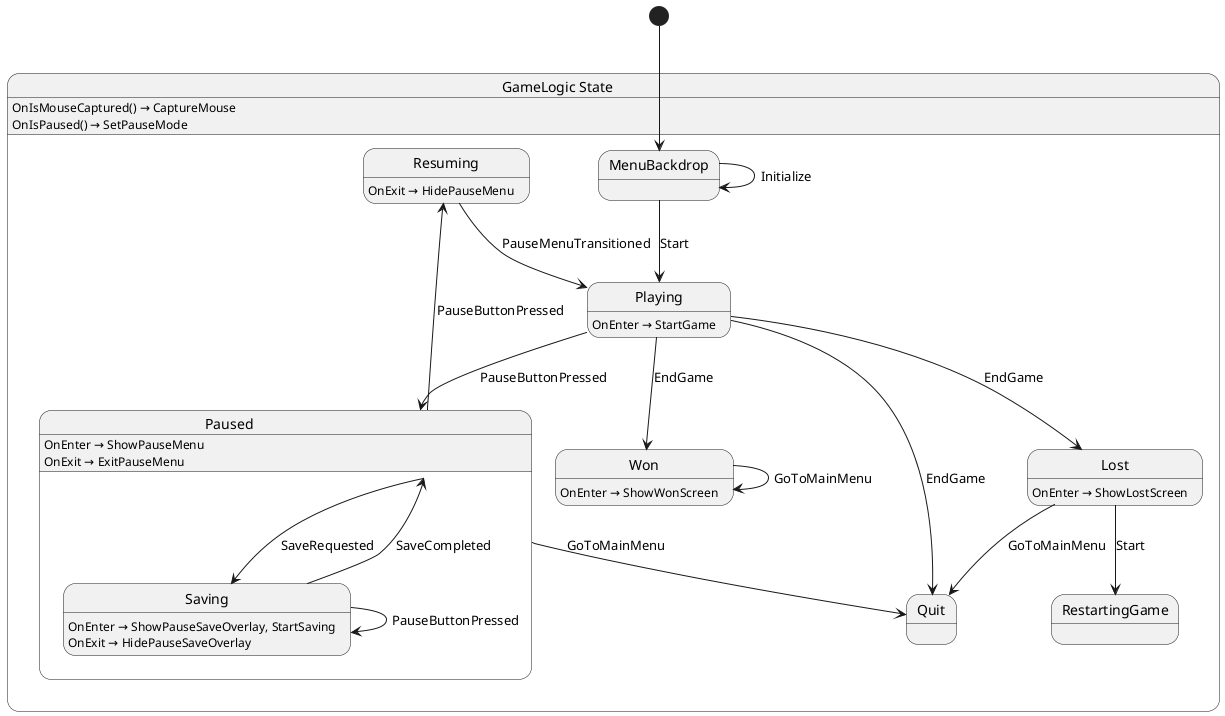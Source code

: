 @startuml GameLogic
state "GameLogic State" as ankitaiso_game_state_GameLogic_State {
  state "Lost" as ankitaiso_game_state_GameLogic_State_Lost
  state "MenuBackdrop" as ankitaiso_game_state_GameLogic_State_MenuBackdrop
  state "Paused" as ankitaiso_game_state_GameLogic_State_Paused {
    state "Saving" as ankitaiso_game_state_GameLogic_State_Saving
  }
  state "Playing" as ankitaiso_game_state_GameLogic_State_Playing
  state "Quit" as ankitaiso_game_state_GameLogic_State_Quit
  state "RestartingGame" as ankitaiso_game_state_GameLogic_State_RestartingGame
  state "Resuming" as ankitaiso_game_state_GameLogic_State_Resuming
  state "Won" as ankitaiso_game_state_GameLogic_State_Won
}

ankitaiso_game_state_GameLogic_State_Lost --> ankitaiso_game_state_GameLogic_State_Quit : GoToMainMenu
ankitaiso_game_state_GameLogic_State_Lost --> ankitaiso_game_state_GameLogic_State_RestartingGame : Start
ankitaiso_game_state_GameLogic_State_MenuBackdrop --> ankitaiso_game_state_GameLogic_State_MenuBackdrop : Initialize
ankitaiso_game_state_GameLogic_State_MenuBackdrop --> ankitaiso_game_state_GameLogic_State_Playing : Start
ankitaiso_game_state_GameLogic_State_Paused --> ankitaiso_game_state_GameLogic_State_Quit : GoToMainMenu
ankitaiso_game_state_GameLogic_State_Paused --> ankitaiso_game_state_GameLogic_State_Resuming : PauseButtonPressed
ankitaiso_game_state_GameLogic_State_Paused --> ankitaiso_game_state_GameLogic_State_Saving : SaveRequested
ankitaiso_game_state_GameLogic_State_Playing --> ankitaiso_game_state_GameLogic_State_Lost : EndGame
ankitaiso_game_state_GameLogic_State_Playing --> ankitaiso_game_state_GameLogic_State_Paused : PauseButtonPressed
ankitaiso_game_state_GameLogic_State_Playing --> ankitaiso_game_state_GameLogic_State_Quit : EndGame
ankitaiso_game_state_GameLogic_State_Playing --> ankitaiso_game_state_GameLogic_State_Won : EndGame
ankitaiso_game_state_GameLogic_State_Resuming --> ankitaiso_game_state_GameLogic_State_Playing : PauseMenuTransitioned
ankitaiso_game_state_GameLogic_State_Saving --> ankitaiso_game_state_GameLogic_State_Paused : SaveCompleted
ankitaiso_game_state_GameLogic_State_Saving --> ankitaiso_game_state_GameLogic_State_Saving : PauseButtonPressed
ankitaiso_game_state_GameLogic_State_Won --> ankitaiso_game_state_GameLogic_State_Won : GoToMainMenu

ankitaiso_game_state_GameLogic_State : OnIsMouseCaptured() → CaptureMouse
ankitaiso_game_state_GameLogic_State : OnIsPaused() → SetPauseMode
ankitaiso_game_state_GameLogic_State_Lost : OnEnter → ShowLostScreen
ankitaiso_game_state_GameLogic_State_Paused : OnEnter → ShowPauseMenu
ankitaiso_game_state_GameLogic_State_Paused : OnExit → ExitPauseMenu
ankitaiso_game_state_GameLogic_State_Playing : OnEnter → StartGame
ankitaiso_game_state_GameLogic_State_Resuming : OnExit → HidePauseMenu
ankitaiso_game_state_GameLogic_State_Saving : OnEnter → ShowPauseSaveOverlay, StartSaving
ankitaiso_game_state_GameLogic_State_Saving : OnExit → HidePauseSaveOverlay
ankitaiso_game_state_GameLogic_State_Won : OnEnter → ShowWonScreen

[*] --> ankitaiso_game_state_GameLogic_State_MenuBackdrop
@enduml